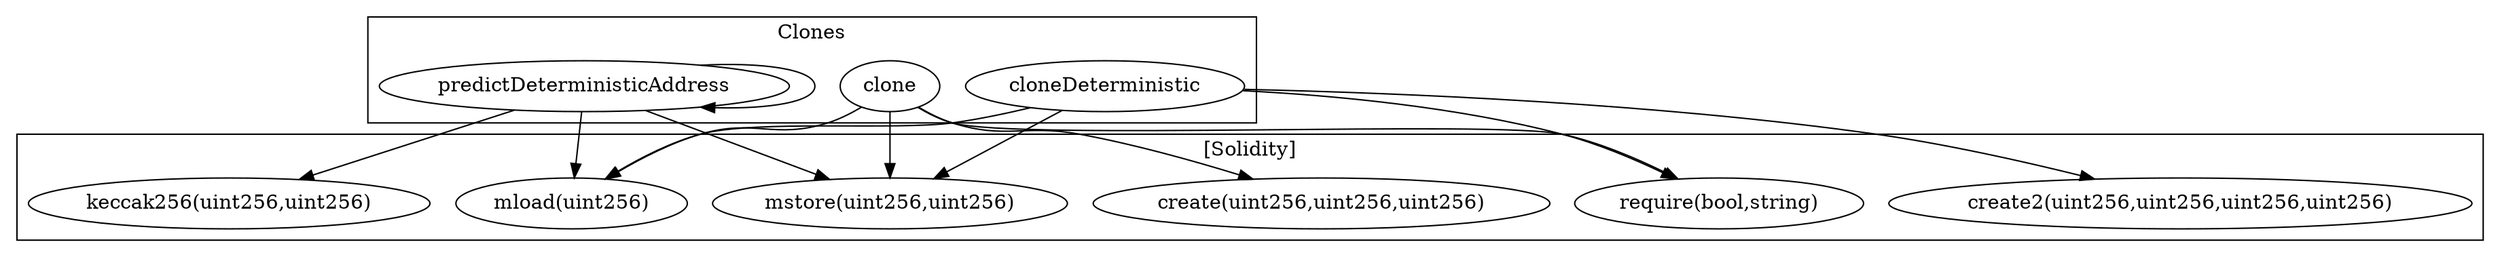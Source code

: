 strict digraph {
subgraph cluster_2126_Clones {
label = "Clones"
"2126_cloneDeterministic" [label="cloneDeterministic"]
"2126_predictDeterministicAddress" [label="predictDeterministicAddress"]
"2126_clone" [label="clone"]
"2126_predictDeterministicAddress" -> "2126_predictDeterministicAddress"
}subgraph cluster_solidity {
label = "[Solidity]"
"create(uint256,uint256,uint256)" 
"keccak256(uint256,uint256)" 
"create2(uint256,uint256,uint256,uint256)" 
"mstore(uint256,uint256)" 
"mload(uint256)" 
"require(bool,string)" 
"2126_predictDeterministicAddress" -> "keccak256(uint256,uint256)"
"2126_clone" -> "mstore(uint256,uint256)"
"2126_cloneDeterministic" -> "mstore(uint256,uint256)"
"2126_predictDeterministicAddress" -> "mload(uint256)"
"2126_clone" -> "mload(uint256)"
"2126_predictDeterministicAddress" -> "mstore(uint256,uint256)"
"2126_cloneDeterministic" -> "mload(uint256)"
"2126_cloneDeterministic" -> "create2(uint256,uint256,uint256,uint256)"
"2126_clone" -> "create(uint256,uint256,uint256)"
"2126_cloneDeterministic" -> "require(bool,string)"
"2126_clone" -> "require(bool,string)"
}
}